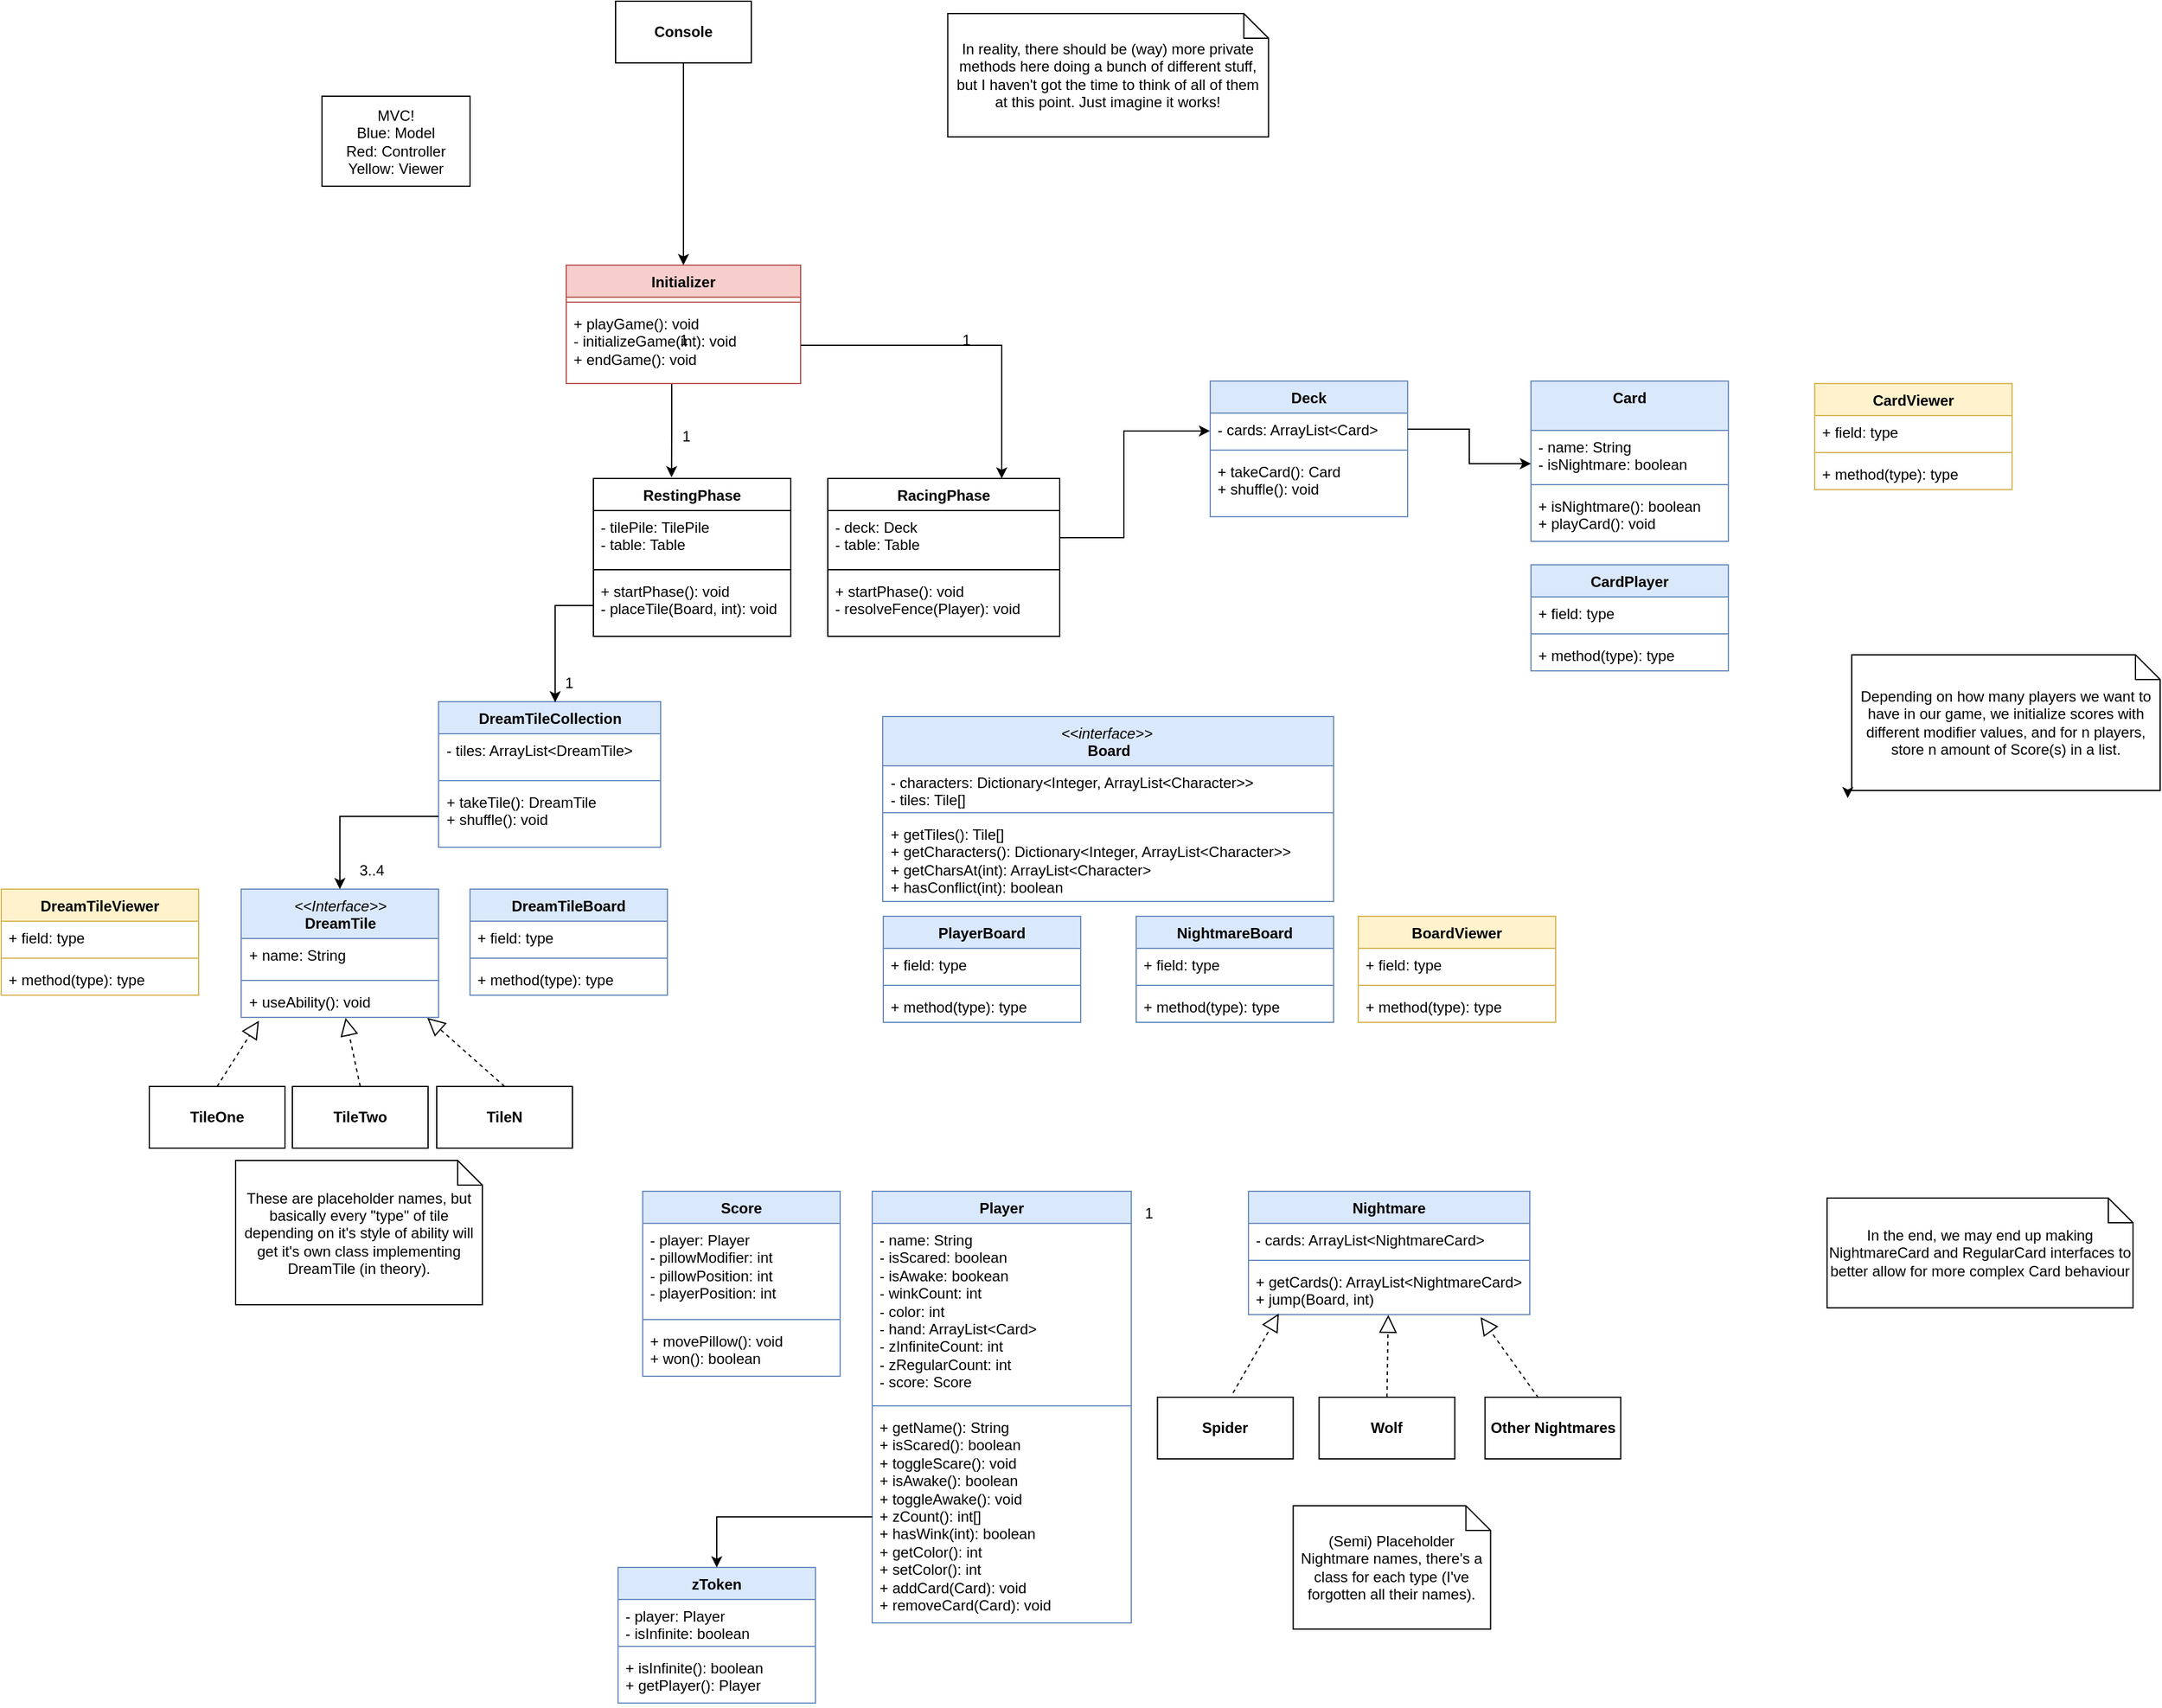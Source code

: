 <mxfile version="24.0.4" type="device">
  <diagram id="C5RBs43oDa-KdzZeNtuy" name="Page-1">
    <mxGraphModel dx="2336" dy="888" grid="1" gridSize="10" guides="1" tooltips="1" connect="1" arrows="1" fold="1" page="1" pageScale="1" pageWidth="827" pageHeight="1169" math="0" shadow="0">
      <root>
        <mxCell id="WIyWlLk6GJQsqaUBKTNV-0" />
        <mxCell id="WIyWlLk6GJQsqaUBKTNV-1" parent="WIyWlLk6GJQsqaUBKTNV-0" />
        <mxCell id="pMVwF3DRIxQIzpTaGjE7-0" value="Player" style="swimlane;fontStyle=1;align=center;verticalAlign=top;childLayout=stackLayout;horizontal=1;startSize=26;horizontalStack=0;resizeParent=1;resizeParentMax=0;resizeLast=0;collapsible=1;marginBottom=0;whiteSpace=wrap;html=1;fillColor=#dae8fc;strokeColor=#6c8ebf;" parent="WIyWlLk6GJQsqaUBKTNV-1" vertex="1">
          <mxGeometry x="126" y="1035" width="210" height="350" as="geometry" />
        </mxCell>
        <mxCell id="pMVwF3DRIxQIzpTaGjE7-1" value="- name: String&lt;br&gt;- isScared: boolean&lt;br&gt;- isAwake: bookean&lt;br&gt;- winkCount: int&lt;br&gt;- color: int&lt;br&gt;- hand: ArrayList&amp;lt;Card&amp;gt;&lt;br&gt;- zInfiniteCount: int&lt;br&gt;- zRegularCount: int&lt;br&gt;- score: Score" style="text;strokeColor=none;fillColor=none;align=left;verticalAlign=top;spacingLeft=4;spacingRight=4;overflow=hidden;rotatable=0;points=[[0,0.5],[1,0.5]];portConstraint=eastwest;whiteSpace=wrap;html=1;" parent="pMVwF3DRIxQIzpTaGjE7-0" vertex="1">
          <mxGeometry y="26" width="210" height="144" as="geometry" />
        </mxCell>
        <mxCell id="pMVwF3DRIxQIzpTaGjE7-2" value="" style="line;strokeWidth=1;fillColor=none;align=left;verticalAlign=middle;spacingTop=-1;spacingLeft=3;spacingRight=3;rotatable=0;labelPosition=right;points=[];portConstraint=eastwest;strokeColor=inherit;" parent="pMVwF3DRIxQIzpTaGjE7-0" vertex="1">
          <mxGeometry y="170" width="210" height="8" as="geometry" />
        </mxCell>
        <mxCell id="pMVwF3DRIxQIzpTaGjE7-3" value="+ getName(): String&lt;br&gt;+ isScared(): boolean&lt;br&gt;+ toggleScare(): void&lt;br&gt;+ isAwake(): boolean&lt;br&gt;+ toggleAwake(): void&lt;br&gt;+ zCount(): int[]&lt;br&gt;+ hasWink(int): boolean&lt;br&gt;+ getColor(): int&lt;br&gt;+ setColor(): int&lt;br&gt;+ addCard(Card): void&lt;br&gt;+ removeCard(Card): void" style="text;strokeColor=none;fillColor=none;align=left;verticalAlign=top;spacingLeft=4;spacingRight=4;overflow=hidden;rotatable=0;points=[[0,0.5],[1,0.5]];portConstraint=eastwest;whiteSpace=wrap;html=1;" parent="pMVwF3DRIxQIzpTaGjE7-0" vertex="1">
          <mxGeometry y="178" width="210" height="172" as="geometry" />
        </mxCell>
        <mxCell id="pMVwF3DRIxQIzpTaGjE7-4" value="&lt;div&gt;&lt;span style=&quot;font-weight: normal;&quot;&gt;&lt;i&gt;&amp;lt;&amp;lt;interface&amp;gt;&amp;gt;&amp;nbsp;&lt;/i&gt;&lt;/span&gt;&lt;/div&gt;&lt;div&gt;&lt;span style=&quot;background-color: initial;&quot;&gt;Board&lt;/span&gt;&lt;/div&gt;" style="swimlane;fontStyle=1;align=center;verticalAlign=top;childLayout=stackLayout;horizontal=1;startSize=40;horizontalStack=0;resizeParent=1;resizeParentMax=0;resizeLast=0;collapsible=1;marginBottom=0;whiteSpace=wrap;html=1;fillColor=#dae8fc;strokeColor=#6c8ebf;" parent="WIyWlLk6GJQsqaUBKTNV-1" vertex="1">
          <mxGeometry x="134.5" y="650" width="365.5" height="150" as="geometry" />
        </mxCell>
        <mxCell id="pMVwF3DRIxQIzpTaGjE7-5" value="- characters: Dictionary&amp;lt;Integer, ArrayList&amp;lt;Character&amp;gt;&amp;gt;&lt;br&gt;- tiles: Tile[]" style="text;strokeColor=none;fillColor=none;align=left;verticalAlign=top;spacingLeft=4;spacingRight=4;overflow=hidden;rotatable=0;points=[[0,0.5],[1,0.5]];portConstraint=eastwest;whiteSpace=wrap;html=1;" parent="pMVwF3DRIxQIzpTaGjE7-4" vertex="1">
          <mxGeometry y="40" width="365.5" height="34" as="geometry" />
        </mxCell>
        <mxCell id="pMVwF3DRIxQIzpTaGjE7-6" value="" style="line;strokeWidth=1;fillColor=none;align=left;verticalAlign=middle;spacingTop=-1;spacingLeft=3;spacingRight=3;rotatable=0;labelPosition=right;points=[];portConstraint=eastwest;strokeColor=inherit;" parent="pMVwF3DRIxQIzpTaGjE7-4" vertex="1">
          <mxGeometry y="74" width="365.5" height="8" as="geometry" />
        </mxCell>
        <mxCell id="pMVwF3DRIxQIzpTaGjE7-7" value="+ getTiles(): Tile[]&lt;br&gt;+ getCharacters(): Dictionary&amp;lt;Integer, ArrayList&amp;lt;Character&amp;gt;&amp;gt;&lt;br&gt;+ getCharsAt(int): ArrayList&amp;lt;Character&amp;gt;&lt;br&gt;+ hasConflict(int): boolean" style="text;strokeColor=none;fillColor=none;align=left;verticalAlign=top;spacingLeft=4;spacingRight=4;overflow=hidden;rotatable=0;points=[[0,0.5],[1,0.5]];portConstraint=eastwest;whiteSpace=wrap;html=1;" parent="pMVwF3DRIxQIzpTaGjE7-4" vertex="1">
          <mxGeometry y="82" width="365.5" height="68" as="geometry" />
        </mxCell>
        <mxCell id="pMVwF3DRIxQIzpTaGjE7-12" value="Score" style="swimlane;fontStyle=1;align=center;verticalAlign=top;childLayout=stackLayout;horizontal=1;startSize=26;horizontalStack=0;resizeParent=1;resizeParentMax=0;resizeLast=0;collapsible=1;marginBottom=0;whiteSpace=wrap;html=1;fillColor=#dae8fc;strokeColor=#6c8ebf;" parent="WIyWlLk6GJQsqaUBKTNV-1" vertex="1">
          <mxGeometry x="-60" y="1035" width="160" height="150" as="geometry" />
        </mxCell>
        <mxCell id="pMVwF3DRIxQIzpTaGjE7-13" value="- player: Player&lt;br&gt;- pillowModifier: int&lt;br&gt;- pillowPosition: int&lt;br&gt;- playerPosition: int" style="text;strokeColor=none;fillColor=none;align=left;verticalAlign=top;spacingLeft=4;spacingRight=4;overflow=hidden;rotatable=0;points=[[0,0.5],[1,0.5]];portConstraint=eastwest;whiteSpace=wrap;html=1;" parent="pMVwF3DRIxQIzpTaGjE7-12" vertex="1">
          <mxGeometry y="26" width="160" height="74" as="geometry" />
        </mxCell>
        <mxCell id="pMVwF3DRIxQIzpTaGjE7-14" value="" style="line;strokeWidth=1;fillColor=none;align=left;verticalAlign=middle;spacingTop=-1;spacingLeft=3;spacingRight=3;rotatable=0;labelPosition=right;points=[];portConstraint=eastwest;strokeColor=inherit;" parent="pMVwF3DRIxQIzpTaGjE7-12" vertex="1">
          <mxGeometry y="100" width="160" height="8" as="geometry" />
        </mxCell>
        <mxCell id="pMVwF3DRIxQIzpTaGjE7-15" value="+ movePillow(): void&lt;br&gt;+ won(): boolean&lt;br&gt;" style="text;strokeColor=none;fillColor=none;align=left;verticalAlign=top;spacingLeft=4;spacingRight=4;overflow=hidden;rotatable=0;points=[[0,0.5],[1,0.5]];portConstraint=eastwest;whiteSpace=wrap;html=1;" parent="pMVwF3DRIxQIzpTaGjE7-12" vertex="1">
          <mxGeometry y="108" width="160" height="42" as="geometry" />
        </mxCell>
        <mxCell id="pMVwF3DRIxQIzpTaGjE7-28" value="Nightmare" style="swimlane;fontStyle=1;align=center;verticalAlign=top;childLayout=stackLayout;horizontal=1;startSize=26;horizontalStack=0;resizeParent=1;resizeParentMax=0;resizeLast=0;collapsible=1;marginBottom=0;whiteSpace=wrap;html=1;fillColor=#dae8fc;strokeColor=#6c8ebf;" parent="WIyWlLk6GJQsqaUBKTNV-1" vertex="1">
          <mxGeometry x="431" y="1035" width="228" height="100" as="geometry" />
        </mxCell>
        <mxCell id="pMVwF3DRIxQIzpTaGjE7-29" value="- cards: ArrayList&amp;lt;NightmareCard&amp;gt;" style="text;strokeColor=none;fillColor=none;align=left;verticalAlign=top;spacingLeft=4;spacingRight=4;overflow=hidden;rotatable=0;points=[[0,0.5],[1,0.5]];portConstraint=eastwest;whiteSpace=wrap;html=1;" parent="pMVwF3DRIxQIzpTaGjE7-28" vertex="1">
          <mxGeometry y="26" width="228" height="26" as="geometry" />
        </mxCell>
        <mxCell id="pMVwF3DRIxQIzpTaGjE7-30" value="" style="line;strokeWidth=1;fillColor=none;align=left;verticalAlign=middle;spacingTop=-1;spacingLeft=3;spacingRight=3;rotatable=0;labelPosition=right;points=[];portConstraint=eastwest;strokeColor=inherit;" parent="pMVwF3DRIxQIzpTaGjE7-28" vertex="1">
          <mxGeometry y="52" width="228" height="8" as="geometry" />
        </mxCell>
        <mxCell id="pMVwF3DRIxQIzpTaGjE7-31" value="+ getCards(): ArrayList&amp;lt;NightmareCard&amp;gt;&lt;br&gt;+ jump(Board, int)" style="text;strokeColor=none;fillColor=none;align=left;verticalAlign=top;spacingLeft=4;spacingRight=4;overflow=hidden;rotatable=0;points=[[0,0.5],[1,0.5]];portConstraint=eastwest;whiteSpace=wrap;html=1;" parent="pMVwF3DRIxQIzpTaGjE7-28" vertex="1">
          <mxGeometry y="60" width="228" height="40" as="geometry" />
        </mxCell>
        <mxCell id="pMVwF3DRIxQIzpTaGjE7-44" value="&lt;span style=&quot;font-weight: normal;&quot;&gt;&lt;i&gt;&amp;lt;&amp;lt;Interface&amp;gt;&amp;gt;&lt;/i&gt;&lt;/span&gt;&lt;br&gt;DreamTile" style="swimlane;fontStyle=1;align=center;verticalAlign=top;childLayout=stackLayout;horizontal=1;startSize=40;horizontalStack=0;resizeParent=1;resizeParentMax=0;resizeLast=0;collapsible=1;marginBottom=0;whiteSpace=wrap;html=1;fillColor=#dae8fc;strokeColor=#6c8ebf;" parent="WIyWlLk6GJQsqaUBKTNV-1" vertex="1">
          <mxGeometry x="-385.5" y="790" width="160" height="104" as="geometry" />
        </mxCell>
        <mxCell id="pMVwF3DRIxQIzpTaGjE7-45" value="+ name: String&lt;div&gt;&lt;br&gt;&lt;/div&gt;" style="text;strokeColor=none;fillColor=none;align=left;verticalAlign=top;spacingLeft=4;spacingRight=4;overflow=hidden;rotatable=0;points=[[0,0.5],[1,0.5]];portConstraint=eastwest;whiteSpace=wrap;html=1;" parent="pMVwF3DRIxQIzpTaGjE7-44" vertex="1">
          <mxGeometry y="40" width="160" height="30" as="geometry" />
        </mxCell>
        <mxCell id="pMVwF3DRIxQIzpTaGjE7-46" value="" style="line;strokeWidth=1;fillColor=none;align=left;verticalAlign=middle;spacingTop=-1;spacingLeft=3;spacingRight=3;rotatable=0;labelPosition=right;points=[];portConstraint=eastwest;strokeColor=inherit;" parent="pMVwF3DRIxQIzpTaGjE7-44" vertex="1">
          <mxGeometry y="70" width="160" height="8" as="geometry" />
        </mxCell>
        <mxCell id="pMVwF3DRIxQIzpTaGjE7-47" value="+ useAbility(): void" style="text;strokeColor=none;fillColor=none;align=left;verticalAlign=top;spacingLeft=4;spacingRight=4;overflow=hidden;rotatable=0;points=[[0,0.5],[1,0.5]];portConstraint=eastwest;whiteSpace=wrap;html=1;" parent="pMVwF3DRIxQIzpTaGjE7-44" vertex="1">
          <mxGeometry y="78" width="160" height="26" as="geometry" />
        </mxCell>
        <mxCell id="pMVwF3DRIxQIzpTaGjE7-56" value="Initializer" style="swimlane;fontStyle=1;align=center;verticalAlign=top;childLayout=stackLayout;horizontal=1;startSize=26;horizontalStack=0;resizeParent=1;resizeParentMax=0;resizeLast=0;collapsible=1;marginBottom=0;whiteSpace=wrap;html=1;fillColor=#f8cecc;strokeColor=#b85450;" parent="WIyWlLk6GJQsqaUBKTNV-1" vertex="1">
          <mxGeometry x="-122" y="284" width="190" height="96" as="geometry" />
        </mxCell>
        <mxCell id="pMVwF3DRIxQIzpTaGjE7-58" value="" style="line;strokeWidth=1;fillColor=none;align=left;verticalAlign=middle;spacingTop=-1;spacingLeft=3;spacingRight=3;rotatable=0;labelPosition=right;points=[];portConstraint=eastwest;strokeColor=inherit;" parent="pMVwF3DRIxQIzpTaGjE7-56" vertex="1">
          <mxGeometry y="26" width="190" height="8" as="geometry" />
        </mxCell>
        <mxCell id="pMVwF3DRIxQIzpTaGjE7-59" value="+ playGame(): void&lt;br&gt;- initializeGame(int): void&lt;br&gt;+ endGame(): void" style="text;strokeColor=none;fillColor=none;align=left;verticalAlign=top;spacingLeft=4;spacingRight=4;overflow=hidden;rotatable=0;points=[[0,0.5],[1,0.5]];portConstraint=eastwest;whiteSpace=wrap;html=1;" parent="pMVwF3DRIxQIzpTaGjE7-56" vertex="1">
          <mxGeometry y="34" width="190" height="62" as="geometry" />
        </mxCell>
        <mxCell id="pMVwF3DRIxQIzpTaGjE7-60" value="RacingPhase" style="swimlane;fontStyle=1;align=center;verticalAlign=top;childLayout=stackLayout;horizontal=1;startSize=26;horizontalStack=0;resizeParent=1;resizeParentMax=0;resizeLast=0;collapsible=1;marginBottom=0;whiteSpace=wrap;html=1;" parent="WIyWlLk6GJQsqaUBKTNV-1" vertex="1">
          <mxGeometry x="90" y="457" width="188" height="128" as="geometry" />
        </mxCell>
        <mxCell id="pMVwF3DRIxQIzpTaGjE7-61" value="- deck: Deck&lt;br&gt;- table: Table" style="text;strokeColor=none;fillColor=none;align=left;verticalAlign=top;spacingLeft=4;spacingRight=4;overflow=hidden;rotatable=0;points=[[0,0.5],[1,0.5]];portConstraint=eastwest;whiteSpace=wrap;html=1;" parent="pMVwF3DRIxQIzpTaGjE7-60" vertex="1">
          <mxGeometry y="26" width="188" height="44" as="geometry" />
        </mxCell>
        <mxCell id="pMVwF3DRIxQIzpTaGjE7-62" value="" style="line;strokeWidth=1;fillColor=none;align=left;verticalAlign=middle;spacingTop=-1;spacingLeft=3;spacingRight=3;rotatable=0;labelPosition=right;points=[];portConstraint=eastwest;strokeColor=inherit;" parent="pMVwF3DRIxQIzpTaGjE7-60" vertex="1">
          <mxGeometry y="70" width="188" height="8" as="geometry" />
        </mxCell>
        <mxCell id="pMVwF3DRIxQIzpTaGjE7-63" value="+ startPhase(): void&lt;br&gt;- resolveFence(Player): void" style="text;strokeColor=none;fillColor=none;align=left;verticalAlign=top;spacingLeft=4;spacingRight=4;overflow=hidden;rotatable=0;points=[[0,0.5],[1,0.5]];portConstraint=eastwest;whiteSpace=wrap;html=1;" parent="pMVwF3DRIxQIzpTaGjE7-60" vertex="1">
          <mxGeometry y="78" width="188" height="50" as="geometry" />
        </mxCell>
        <mxCell id="pMVwF3DRIxQIzpTaGjE7-64" value="RestingPhase" style="swimlane;fontStyle=1;align=center;verticalAlign=top;childLayout=stackLayout;horizontal=1;startSize=26;horizontalStack=0;resizeParent=1;resizeParentMax=0;resizeLast=0;collapsible=1;marginBottom=0;whiteSpace=wrap;html=1;" parent="WIyWlLk6GJQsqaUBKTNV-1" vertex="1">
          <mxGeometry x="-100" y="457" width="160" height="128" as="geometry" />
        </mxCell>
        <mxCell id="pMVwF3DRIxQIzpTaGjE7-65" value="- tilePile: TilePile&lt;br&gt;- table: Table" style="text;strokeColor=none;fillColor=none;align=left;verticalAlign=top;spacingLeft=4;spacingRight=4;overflow=hidden;rotatable=0;points=[[0,0.5],[1,0.5]];portConstraint=eastwest;whiteSpace=wrap;html=1;" parent="pMVwF3DRIxQIzpTaGjE7-64" vertex="1">
          <mxGeometry y="26" width="160" height="44" as="geometry" />
        </mxCell>
        <mxCell id="pMVwF3DRIxQIzpTaGjE7-66" value="" style="line;strokeWidth=1;fillColor=none;align=left;verticalAlign=middle;spacingTop=-1;spacingLeft=3;spacingRight=3;rotatable=0;labelPosition=right;points=[];portConstraint=eastwest;strokeColor=inherit;" parent="pMVwF3DRIxQIzpTaGjE7-64" vertex="1">
          <mxGeometry y="70" width="160" height="8" as="geometry" />
        </mxCell>
        <mxCell id="pMVwF3DRIxQIzpTaGjE7-67" value="+ startPhase(): void&lt;br&gt;- placeTile(Board, int): void" style="text;strokeColor=none;fillColor=none;align=left;verticalAlign=top;spacingLeft=4;spacingRight=4;overflow=hidden;rotatable=0;points=[[0,0.5],[1,0.5]];portConstraint=eastwest;whiteSpace=wrap;html=1;" parent="pMVwF3DRIxQIzpTaGjE7-64" vertex="1">
          <mxGeometry y="78" width="160" height="50" as="geometry" />
        </mxCell>
        <mxCell id="pMVwF3DRIxQIzpTaGjE7-68" value="DreamTileCollection" style="swimlane;fontStyle=1;align=center;verticalAlign=top;childLayout=stackLayout;horizontal=1;startSize=26;horizontalStack=0;resizeParent=1;resizeParentMax=0;resizeLast=0;collapsible=1;marginBottom=0;whiteSpace=wrap;html=1;fillColor=#dae8fc;strokeColor=#6c8ebf;" parent="WIyWlLk6GJQsqaUBKTNV-1" vertex="1">
          <mxGeometry x="-225.5" y="638" width="180" height="118" as="geometry" />
        </mxCell>
        <mxCell id="pMVwF3DRIxQIzpTaGjE7-69" value="- tiles: ArrayList&amp;lt;DreamTile&amp;gt;" style="text;strokeColor=none;fillColor=none;align=left;verticalAlign=top;spacingLeft=4;spacingRight=4;overflow=hidden;rotatable=0;points=[[0,0.5],[1,0.5]];portConstraint=eastwest;whiteSpace=wrap;html=1;" parent="pMVwF3DRIxQIzpTaGjE7-68" vertex="1">
          <mxGeometry y="26" width="180" height="34" as="geometry" />
        </mxCell>
        <mxCell id="pMVwF3DRIxQIzpTaGjE7-70" value="" style="line;strokeWidth=1;fillColor=none;align=left;verticalAlign=middle;spacingTop=-1;spacingLeft=3;spacingRight=3;rotatable=0;labelPosition=right;points=[];portConstraint=eastwest;strokeColor=inherit;" parent="pMVwF3DRIxQIzpTaGjE7-68" vertex="1">
          <mxGeometry y="60" width="180" height="8" as="geometry" />
        </mxCell>
        <mxCell id="pMVwF3DRIxQIzpTaGjE7-71" value="+ takeTile(): DreamTile&lt;br&gt;+ shuffle(): void" style="text;strokeColor=none;fillColor=none;align=left;verticalAlign=top;spacingLeft=4;spacingRight=4;overflow=hidden;rotatable=0;points=[[0,0.5],[1,0.5]];portConstraint=eastwest;whiteSpace=wrap;html=1;" parent="pMVwF3DRIxQIzpTaGjE7-68" vertex="1">
          <mxGeometry y="68" width="180" height="50" as="geometry" />
        </mxCell>
        <mxCell id="pMVwF3DRIxQIzpTaGjE7-72" value="Deck" style="swimlane;fontStyle=1;align=center;verticalAlign=top;childLayout=stackLayout;horizontal=1;startSize=26;horizontalStack=0;resizeParent=1;resizeParentMax=0;resizeLast=0;collapsible=1;marginBottom=0;whiteSpace=wrap;html=1;fillColor=#dae8fc;strokeColor=#6c8ebf;" parent="WIyWlLk6GJQsqaUBKTNV-1" vertex="1">
          <mxGeometry x="400" y="378" width="160" height="110" as="geometry" />
        </mxCell>
        <mxCell id="pMVwF3DRIxQIzpTaGjE7-73" value="- cards: ArrayList&amp;lt;Card&amp;gt;" style="text;strokeColor=none;fillColor=none;align=left;verticalAlign=top;spacingLeft=4;spacingRight=4;overflow=hidden;rotatable=0;points=[[0,0.5],[1,0.5]];portConstraint=eastwest;whiteSpace=wrap;html=1;" parent="pMVwF3DRIxQIzpTaGjE7-72" vertex="1">
          <mxGeometry y="26" width="160" height="26" as="geometry" />
        </mxCell>
        <mxCell id="pMVwF3DRIxQIzpTaGjE7-74" value="" style="line;strokeWidth=1;fillColor=none;align=left;verticalAlign=middle;spacingTop=-1;spacingLeft=3;spacingRight=3;rotatable=0;labelPosition=right;points=[];portConstraint=eastwest;strokeColor=inherit;" parent="pMVwF3DRIxQIzpTaGjE7-72" vertex="1">
          <mxGeometry y="52" width="160" height="8" as="geometry" />
        </mxCell>
        <mxCell id="pMVwF3DRIxQIzpTaGjE7-75" value="+ takeCard(): Card&lt;br&gt;+ shuffle(): void" style="text;strokeColor=none;fillColor=none;align=left;verticalAlign=top;spacingLeft=4;spacingRight=4;overflow=hidden;rotatable=0;points=[[0,0.5],[1,0.5]];portConstraint=eastwest;whiteSpace=wrap;html=1;" parent="pMVwF3DRIxQIzpTaGjE7-72" vertex="1">
          <mxGeometry y="60" width="160" height="50" as="geometry" />
        </mxCell>
        <mxCell id="pMVwF3DRIxQIzpTaGjE7-76" value="Card" style="swimlane;fontStyle=1;align=center;verticalAlign=top;childLayout=stackLayout;horizontal=1;startSize=40;horizontalStack=0;resizeParent=1;resizeParentMax=0;resizeLast=0;collapsible=1;marginBottom=0;whiteSpace=wrap;html=1;fillColor=#dae8fc;strokeColor=#6c8ebf;" parent="WIyWlLk6GJQsqaUBKTNV-1" vertex="1">
          <mxGeometry x="660" y="378" width="160" height="130" as="geometry" />
        </mxCell>
        <mxCell id="pMVwF3DRIxQIzpTaGjE7-77" value="- name: String&lt;br&gt;- isNightmare: boolean" style="text;strokeColor=none;fillColor=none;align=left;verticalAlign=top;spacingLeft=4;spacingRight=4;overflow=hidden;rotatable=0;points=[[0,0.5],[1,0.5]];portConstraint=eastwest;whiteSpace=wrap;html=1;" parent="pMVwF3DRIxQIzpTaGjE7-76" vertex="1">
          <mxGeometry y="40" width="160" height="40" as="geometry" />
        </mxCell>
        <mxCell id="pMVwF3DRIxQIzpTaGjE7-78" value="" style="line;strokeWidth=1;fillColor=none;align=left;verticalAlign=middle;spacingTop=-1;spacingLeft=3;spacingRight=3;rotatable=0;labelPosition=right;points=[];portConstraint=eastwest;strokeColor=inherit;" parent="pMVwF3DRIxQIzpTaGjE7-76" vertex="1">
          <mxGeometry y="80" width="160" height="8" as="geometry" />
        </mxCell>
        <mxCell id="pMVwF3DRIxQIzpTaGjE7-79" value="+ isNightmare(): boolean&lt;br&gt;+ playCard(): void" style="text;strokeColor=none;fillColor=none;align=left;verticalAlign=top;spacingLeft=4;spacingRight=4;overflow=hidden;rotatable=0;points=[[0,0.5],[1,0.5]];portConstraint=eastwest;whiteSpace=wrap;html=1;" parent="pMVwF3DRIxQIzpTaGjE7-76" vertex="1">
          <mxGeometry y="88" width="160" height="42" as="geometry" />
        </mxCell>
        <mxCell id="pMVwF3DRIxQIzpTaGjE7-93" value="&lt;div style=&quot;&quot;&gt;&lt;span style=&quot;background-color: initial;&quot;&gt;Depending on how many players we want to have in our game, we initialize scores with different modifier values, and for n players, store n amount of Score(s) in a list.&lt;/span&gt;&lt;/div&gt;" style="shape=note;size=20;whiteSpace=wrap;html=1;align=center;" parent="WIyWlLk6GJQsqaUBKTNV-1" vertex="1">
          <mxGeometry x="920" y="600" width="250" height="110" as="geometry" />
        </mxCell>
        <mxCell id="_sMsVmKfLl6NCSwY4iJB-10" value="zToken" style="swimlane;fontStyle=1;align=center;verticalAlign=top;childLayout=stackLayout;horizontal=1;startSize=26;horizontalStack=0;resizeParent=1;resizeParentMax=0;resizeLast=0;collapsible=1;marginBottom=0;whiteSpace=wrap;html=1;fillColor=#dae8fc;strokeColor=#6c8ebf;" parent="WIyWlLk6GJQsqaUBKTNV-1" vertex="1">
          <mxGeometry x="-80" y="1340" width="160" height="110" as="geometry" />
        </mxCell>
        <mxCell id="_sMsVmKfLl6NCSwY4iJB-11" value="&lt;div&gt;- player: Player&lt;/div&gt;- isInfinite: boolean" style="text;strokeColor=none;fillColor=none;align=left;verticalAlign=top;spacingLeft=4;spacingRight=4;overflow=hidden;rotatable=0;points=[[0,0.5],[1,0.5]];portConstraint=eastwest;whiteSpace=wrap;html=1;" parent="_sMsVmKfLl6NCSwY4iJB-10" vertex="1">
          <mxGeometry y="26" width="160" height="34" as="geometry" />
        </mxCell>
        <mxCell id="_sMsVmKfLl6NCSwY4iJB-12" value="" style="line;strokeWidth=1;fillColor=none;align=left;verticalAlign=middle;spacingTop=-1;spacingLeft=3;spacingRight=3;rotatable=0;labelPosition=right;points=[];portConstraint=eastwest;strokeColor=inherit;" parent="_sMsVmKfLl6NCSwY4iJB-10" vertex="1">
          <mxGeometry y="60" width="160" height="8" as="geometry" />
        </mxCell>
        <mxCell id="_sMsVmKfLl6NCSwY4iJB-13" value="+ isInfinite(): boolean&lt;div&gt;+ getPlayer(): Player&lt;/div&gt;" style="text;strokeColor=none;fillColor=none;align=left;verticalAlign=top;spacingLeft=4;spacingRight=4;overflow=hidden;rotatable=0;points=[[0,0.5],[1,0.5]];portConstraint=eastwest;whiteSpace=wrap;html=1;" parent="_sMsVmKfLl6NCSwY4iJB-10" vertex="1">
          <mxGeometry y="68" width="160" height="42" as="geometry" />
        </mxCell>
        <mxCell id="MSoJ3sRlNnhce-xAfysp-1" value="Wolf" style="html=1;whiteSpace=wrap;fontStyle=1" parent="WIyWlLk6GJQsqaUBKTNV-1" vertex="1">
          <mxGeometry x="488.25" y="1202" width="110" height="50" as="geometry" />
        </mxCell>
        <mxCell id="MSoJ3sRlNnhce-xAfysp-2" value="Spider" style="html=1;whiteSpace=wrap;fontStyle=1" parent="WIyWlLk6GJQsqaUBKTNV-1" vertex="1">
          <mxGeometry x="357.25" y="1202" width="110" height="50" as="geometry" />
        </mxCell>
        <mxCell id="MSoJ3sRlNnhce-xAfysp-3" value="Other Nightmares" style="html=1;whiteSpace=wrap;fontStyle=1" parent="WIyWlLk6GJQsqaUBKTNV-1" vertex="1">
          <mxGeometry x="622.75" y="1202" width="110" height="50" as="geometry" />
        </mxCell>
        <mxCell id="MSoJ3sRlNnhce-xAfysp-4" value="TileOne" style="html=1;whiteSpace=wrap;fontStyle=1" parent="WIyWlLk6GJQsqaUBKTNV-1" vertex="1">
          <mxGeometry x="-460" y="950" width="110" height="50" as="geometry" />
        </mxCell>
        <mxCell id="MSoJ3sRlNnhce-xAfysp-5" value="TileTwo" style="html=1;whiteSpace=wrap;fontStyle=1" parent="WIyWlLk6GJQsqaUBKTNV-1" vertex="1">
          <mxGeometry x="-344" y="950" width="110" height="50" as="geometry" />
        </mxCell>
        <mxCell id="MSoJ3sRlNnhce-xAfysp-12" style="edgeStyle=orthogonalEdgeStyle;rounded=0;orthogonalLoop=1;jettySize=auto;html=1;exitX=0.5;exitY=1;exitDx=0;exitDy=0;entryX=0.5;entryY=0;entryDx=0;entryDy=0;" parent="WIyWlLk6GJQsqaUBKTNV-1" source="MSoJ3sRlNnhce-xAfysp-11" target="pMVwF3DRIxQIzpTaGjE7-56" edge="1">
          <mxGeometry relative="1" as="geometry" />
        </mxCell>
        <mxCell id="MSoJ3sRlNnhce-xAfysp-11" value="&lt;b&gt;Console&lt;/b&gt;" style="html=1;whiteSpace=wrap;" parent="WIyWlLk6GJQsqaUBKTNV-1" vertex="1">
          <mxGeometry x="-82" y="70" width="110" height="50" as="geometry" />
        </mxCell>
        <mxCell id="EXE3v53B0u-t4HewnoNx-7" style="edgeStyle=orthogonalEdgeStyle;rounded=0;orthogonalLoop=1;jettySize=auto;html=1;exitX=1;exitY=0.5;exitDx=0;exitDy=0;entryX=0.75;entryY=0;entryDx=0;entryDy=0;" parent="WIyWlLk6GJQsqaUBKTNV-1" source="pMVwF3DRIxQIzpTaGjE7-59" target="pMVwF3DRIxQIzpTaGjE7-60" edge="1">
          <mxGeometry relative="1" as="geometry" />
        </mxCell>
        <mxCell id="EXE3v53B0u-t4HewnoNx-8" style="edgeStyle=orthogonalEdgeStyle;rounded=0;orthogonalLoop=1;jettySize=auto;html=1;exitX=0.45;exitY=1.009;exitDx=0;exitDy=0;entryX=0.396;entryY=-0.008;entryDx=0;entryDy=0;entryPerimeter=0;exitPerimeter=0;" parent="WIyWlLk6GJQsqaUBKTNV-1" source="pMVwF3DRIxQIzpTaGjE7-59" target="pMVwF3DRIxQIzpTaGjE7-64" edge="1">
          <mxGeometry relative="1" as="geometry" />
        </mxCell>
        <mxCell id="EXE3v53B0u-t4HewnoNx-9" style="edgeStyle=orthogonalEdgeStyle;rounded=0;orthogonalLoop=1;jettySize=auto;html=1;exitX=0;exitY=0.5;exitDx=0;exitDy=0;entryX=0.525;entryY=0.004;entryDx=0;entryDy=0;entryPerimeter=0;" parent="WIyWlLk6GJQsqaUBKTNV-1" source="pMVwF3DRIxQIzpTaGjE7-67" target="pMVwF3DRIxQIzpTaGjE7-68" edge="1">
          <mxGeometry relative="1" as="geometry" />
        </mxCell>
        <mxCell id="EXE3v53B0u-t4HewnoNx-14" value="" style="endArrow=block;dashed=1;endFill=0;endSize=12;html=1;rounded=0;exitX=0.5;exitY=0;exitDx=0;exitDy=0;entryX=0.09;entryY=1.104;entryDx=0;entryDy=0;entryPerimeter=0;" parent="WIyWlLk6GJQsqaUBKTNV-1" source="MSoJ3sRlNnhce-xAfysp-4" target="pMVwF3DRIxQIzpTaGjE7-47" edge="1">
          <mxGeometry width="160" relative="1" as="geometry">
            <mxPoint x="-180" y="960" as="sourcePoint" />
            <mxPoint x="-20" y="960" as="targetPoint" />
          </mxGeometry>
        </mxCell>
        <mxCell id="EXE3v53B0u-t4HewnoNx-15" value="" style="endArrow=block;dashed=1;endFill=0;endSize=12;html=1;rounded=0;exitX=0.5;exitY=0;exitDx=0;exitDy=0;entryX=0.529;entryY=1.016;entryDx=0;entryDy=0;entryPerimeter=0;" parent="WIyWlLk6GJQsqaUBKTNV-1" source="MSoJ3sRlNnhce-xAfysp-5" target="pMVwF3DRIxQIzpTaGjE7-47" edge="1">
          <mxGeometry width="160" relative="1" as="geometry">
            <mxPoint x="-100" y="950" as="sourcePoint" />
            <mxPoint x="-140" y="950" as="targetPoint" />
          </mxGeometry>
        </mxCell>
        <mxCell id="EXE3v53B0u-t4HewnoNx-16" value="" style="endArrow=block;dashed=1;endFill=0;endSize=12;html=1;rounded=0;exitX=0.5;exitY=0;exitDx=0;exitDy=0;entryX=0.943;entryY=1.016;entryDx=0;entryDy=0;entryPerimeter=0;" parent="WIyWlLk6GJQsqaUBKTNV-1" source="MSoJ3sRlNnhce-xAfysp-6" target="pMVwF3DRIxQIzpTaGjE7-47" edge="1">
          <mxGeometry width="160" relative="1" as="geometry">
            <mxPoint y="950" as="sourcePoint" />
            <mxPoint x="160" y="950" as="targetPoint" />
          </mxGeometry>
        </mxCell>
        <mxCell id="EXE3v53B0u-t4HewnoNx-17" value="" style="endArrow=block;dashed=1;endFill=0;endSize=12;html=1;rounded=0;exitX=0.557;exitY=-0.071;exitDx=0;exitDy=0;exitPerimeter=0;entryX=0.108;entryY=0.979;entryDx=0;entryDy=0;entryPerimeter=0;" parent="WIyWlLk6GJQsqaUBKTNV-1" source="MSoJ3sRlNnhce-xAfysp-2" target="pMVwF3DRIxQIzpTaGjE7-31" edge="1">
          <mxGeometry width="160" relative="1" as="geometry">
            <mxPoint x="500" y="1270" as="sourcePoint" />
            <mxPoint x="660" y="1270" as="targetPoint" />
          </mxGeometry>
        </mxCell>
        <mxCell id="EXE3v53B0u-t4HewnoNx-18" value="" style="endArrow=block;dashed=1;endFill=0;endSize=12;html=1;rounded=0;exitX=0.5;exitY=0;exitDx=0;exitDy=0;entryX=0.497;entryY=1.007;entryDx=0;entryDy=0;entryPerimeter=0;" parent="WIyWlLk6GJQsqaUBKTNV-1" source="MSoJ3sRlNnhce-xAfysp-1" target="pMVwF3DRIxQIzpTaGjE7-31" edge="1">
          <mxGeometry width="160" relative="1" as="geometry">
            <mxPoint x="510" y="1280" as="sourcePoint" />
            <mxPoint x="670" y="1280" as="targetPoint" />
          </mxGeometry>
        </mxCell>
        <mxCell id="EXE3v53B0u-t4HewnoNx-19" value="" style="endArrow=block;dashed=1;endFill=0;endSize=12;html=1;rounded=0;exitX=0.393;exitY=0.009;exitDx=0;exitDy=0;exitPerimeter=0;entryX=0.825;entryY=1.05;entryDx=0;entryDy=0;entryPerimeter=0;" parent="WIyWlLk6GJQsqaUBKTNV-1" source="MSoJ3sRlNnhce-xAfysp-3" target="pMVwF3DRIxQIzpTaGjE7-31" edge="1">
          <mxGeometry width="160" relative="1" as="geometry">
            <mxPoint x="520" y="1290" as="sourcePoint" />
            <mxPoint x="680" y="1290" as="targetPoint" />
          </mxGeometry>
        </mxCell>
        <mxCell id="EXE3v53B0u-t4HewnoNx-23" style="edgeStyle=orthogonalEdgeStyle;rounded=0;orthogonalLoop=1;jettySize=auto;html=1;exitX=0;exitY=0.5;exitDx=0;exitDy=0;entryX=0.5;entryY=0;entryDx=0;entryDy=0;" parent="WIyWlLk6GJQsqaUBKTNV-1" source="pMVwF3DRIxQIzpTaGjE7-3" target="_sMsVmKfLl6NCSwY4iJB-10" edge="1">
          <mxGeometry relative="1" as="geometry" />
        </mxCell>
        <mxCell id="pMVwF3DRIxQIzpTaGjE7-94" value="These are placeholder names, but basically every &quot;type&quot; of tile depending on it&#39;s style of ability will get it&#39;s own class implementing DreamTile (in theory)." style="shape=note;size=20;whiteSpace=wrap;html=1;" parent="WIyWlLk6GJQsqaUBKTNV-1" vertex="1">
          <mxGeometry x="-390" y="1010" width="200" height="117" as="geometry" />
        </mxCell>
        <mxCell id="EXE3v53B0u-t4HewnoNx-44" value="1" style="text;html=1;align=center;verticalAlign=middle;resizable=0;points=[];autosize=1;strokeColor=none;fillColor=none;" parent="WIyWlLk6GJQsqaUBKTNV-1" vertex="1">
          <mxGeometry x="-40" y="408" width="30" height="30" as="geometry" />
        </mxCell>
        <mxCell id="MSoJ3sRlNnhce-xAfysp-6" value="&lt;b&gt;TileN&lt;/b&gt;" style="html=1;whiteSpace=wrap;" parent="WIyWlLk6GJQsqaUBKTNV-1" vertex="1">
          <mxGeometry x="-227" y="950" width="110" height="50" as="geometry" />
        </mxCell>
        <mxCell id="EXE3v53B0u-t4HewnoNx-50" style="edgeStyle=orthogonalEdgeStyle;rounded=0;orthogonalLoop=1;jettySize=auto;html=1;exitX=0;exitY=0.5;exitDx=0;exitDy=0;entryX=0.5;entryY=0;entryDx=0;entryDy=0;" parent="WIyWlLk6GJQsqaUBKTNV-1" source="pMVwF3DRIxQIzpTaGjE7-71" target="pMVwF3DRIxQIzpTaGjE7-44" edge="1">
          <mxGeometry relative="1" as="geometry" />
        </mxCell>
        <mxCell id="EXE3v53B0u-t4HewnoNx-57" value="1" style="text;html=1;align=center;verticalAlign=middle;resizable=0;points=[];autosize=1;strokeColor=none;fillColor=none;" parent="WIyWlLk6GJQsqaUBKTNV-1" vertex="1">
          <mxGeometry x="335" y="1038" width="30" height="30" as="geometry" />
        </mxCell>
        <mxCell id="EXE3v53B0u-t4HewnoNx-63" style="edgeStyle=orthogonalEdgeStyle;rounded=0;orthogonalLoop=1;jettySize=auto;html=1;exitX=1;exitY=0.5;exitDx=0;exitDy=0;entryX=-0.001;entryY=0.557;entryDx=0;entryDy=0;entryPerimeter=0;" parent="WIyWlLk6GJQsqaUBKTNV-1" source="pMVwF3DRIxQIzpTaGjE7-61" target="pMVwF3DRIxQIzpTaGjE7-73" edge="1">
          <mxGeometry relative="1" as="geometry">
            <Array as="points">
              <mxPoint x="330" y="418" />
            </Array>
          </mxGeometry>
        </mxCell>
        <mxCell id="_sMsVmKfLl6NCSwY4iJB-9" value="(Semi) Placeholder Nightmare names, there&#39;s a class for each type (I&#39;ve forgotten all their names)." style="shape=note;size=20;whiteSpace=wrap;html=1;" parent="WIyWlLk6GJQsqaUBKTNV-1" vertex="1">
          <mxGeometry x="467.25" y="1290" width="160" height="100" as="geometry" />
        </mxCell>
        <mxCell id="EXE3v53B0u-t4HewnoNx-68" value="3..4" style="text;html=1;align=center;verticalAlign=middle;resizable=0;points=[];autosize=1;strokeColor=none;fillColor=none;" parent="WIyWlLk6GJQsqaUBKTNV-1" vertex="1">
          <mxGeometry x="-300" y="760" width="40" height="30" as="geometry" />
        </mxCell>
        <mxCell id="EXE3v53B0u-t4HewnoNx-69" value="1" style="text;html=1;align=center;verticalAlign=middle;resizable=0;points=[];autosize=1;strokeColor=none;fillColor=none;" parent="WIyWlLk6GJQsqaUBKTNV-1" vertex="1">
          <mxGeometry x="-135" y="608" width="30" height="30" as="geometry" />
        </mxCell>
        <mxCell id="EXE3v53B0u-t4HewnoNx-70" value="1" style="text;html=1;align=center;verticalAlign=middle;resizable=0;points=[];autosize=1;strokeColor=none;fillColor=none;" parent="WIyWlLk6GJQsqaUBKTNV-1" vertex="1">
          <mxGeometry x="-42" y="330" width="30" height="30" as="geometry" />
        </mxCell>
        <mxCell id="EXE3v53B0u-t4HewnoNx-71" value="1" style="text;html=1;align=center;verticalAlign=middle;resizable=0;points=[];autosize=1;strokeColor=none;fillColor=none;" parent="WIyWlLk6GJQsqaUBKTNV-1" vertex="1">
          <mxGeometry x="187.25" y="330" width="30" height="30" as="geometry" />
        </mxCell>
        <mxCell id="EXE3v53B0u-t4HewnoNx-75" value="In the end, we may end up making NightmareCard and RegularCard interfaces to better allow for more complex Card behaviour" style="shape=note;size=20;whiteSpace=wrap;html=1;" parent="WIyWlLk6GJQsqaUBKTNV-1" vertex="1">
          <mxGeometry x="900" y="1040.5" width="248" height="89" as="geometry" />
        </mxCell>
        <mxCell id="EXE3v53B0u-t4HewnoNx-76" value="In reality, there should be (way) more private methods here doing a bunch of different stuff, but I haven&#39;t got the time to think of all of them at this point. Just imagine it works!" style="shape=note;size=20;whiteSpace=wrap;html=1;" parent="WIyWlLk6GJQsqaUBKTNV-1" vertex="1">
          <mxGeometry x="187.25" y="80" width="260" height="100" as="geometry" />
        </mxCell>
        <mxCell id="6Y5s2NgotVWqwfQAXP0R-7" value="PlayerBoard" style="swimlane;fontStyle=1;align=center;verticalAlign=top;childLayout=stackLayout;horizontal=1;startSize=26;horizontalStack=0;resizeParent=1;resizeParentMax=0;resizeLast=0;collapsible=1;marginBottom=0;whiteSpace=wrap;html=1;fillColor=#dae8fc;strokeColor=#6c8ebf;" vertex="1" parent="WIyWlLk6GJQsqaUBKTNV-1">
          <mxGeometry x="135" y="812" width="160" height="86" as="geometry" />
        </mxCell>
        <mxCell id="6Y5s2NgotVWqwfQAXP0R-8" value="+ field: type" style="text;strokeColor=none;fillColor=none;align=left;verticalAlign=top;spacingLeft=4;spacingRight=4;overflow=hidden;rotatable=0;points=[[0,0.5],[1,0.5]];portConstraint=eastwest;whiteSpace=wrap;html=1;" vertex="1" parent="6Y5s2NgotVWqwfQAXP0R-7">
          <mxGeometry y="26" width="160" height="26" as="geometry" />
        </mxCell>
        <mxCell id="6Y5s2NgotVWqwfQAXP0R-9" value="" style="line;strokeWidth=1;fillColor=none;align=left;verticalAlign=middle;spacingTop=-1;spacingLeft=3;spacingRight=3;rotatable=0;labelPosition=right;points=[];portConstraint=eastwest;strokeColor=inherit;" vertex="1" parent="6Y5s2NgotVWqwfQAXP0R-7">
          <mxGeometry y="52" width="160" height="8" as="geometry" />
        </mxCell>
        <mxCell id="6Y5s2NgotVWqwfQAXP0R-10" value="+ method(type): type" style="text;strokeColor=none;fillColor=none;align=left;verticalAlign=top;spacingLeft=4;spacingRight=4;overflow=hidden;rotatable=0;points=[[0,0.5],[1,0.5]];portConstraint=eastwest;whiteSpace=wrap;html=1;" vertex="1" parent="6Y5s2NgotVWqwfQAXP0R-7">
          <mxGeometry y="60" width="160" height="26" as="geometry" />
        </mxCell>
        <mxCell id="6Y5s2NgotVWqwfQAXP0R-11" value="NightmareBoard" style="swimlane;fontStyle=1;align=center;verticalAlign=top;childLayout=stackLayout;horizontal=1;startSize=26;horizontalStack=0;resizeParent=1;resizeParentMax=0;resizeLast=0;collapsible=1;marginBottom=0;whiteSpace=wrap;html=1;fillColor=#dae8fc;strokeColor=#6c8ebf;" vertex="1" parent="WIyWlLk6GJQsqaUBKTNV-1">
          <mxGeometry x="340" y="812" width="160" height="86" as="geometry" />
        </mxCell>
        <mxCell id="6Y5s2NgotVWqwfQAXP0R-12" value="+ field: type" style="text;strokeColor=none;fillColor=none;align=left;verticalAlign=top;spacingLeft=4;spacingRight=4;overflow=hidden;rotatable=0;points=[[0,0.5],[1,0.5]];portConstraint=eastwest;whiteSpace=wrap;html=1;" vertex="1" parent="6Y5s2NgotVWqwfQAXP0R-11">
          <mxGeometry y="26" width="160" height="26" as="geometry" />
        </mxCell>
        <mxCell id="6Y5s2NgotVWqwfQAXP0R-13" value="" style="line;strokeWidth=1;fillColor=none;align=left;verticalAlign=middle;spacingTop=-1;spacingLeft=3;spacingRight=3;rotatable=0;labelPosition=right;points=[];portConstraint=eastwest;strokeColor=inherit;" vertex="1" parent="6Y5s2NgotVWqwfQAXP0R-11">
          <mxGeometry y="52" width="160" height="8" as="geometry" />
        </mxCell>
        <mxCell id="6Y5s2NgotVWqwfQAXP0R-14" value="+ method(type): type" style="text;strokeColor=none;fillColor=none;align=left;verticalAlign=top;spacingLeft=4;spacingRight=4;overflow=hidden;rotatable=0;points=[[0,0.5],[1,0.5]];portConstraint=eastwest;whiteSpace=wrap;html=1;" vertex="1" parent="6Y5s2NgotVWqwfQAXP0R-11">
          <mxGeometry y="60" width="160" height="26" as="geometry" />
        </mxCell>
        <mxCell id="6Y5s2NgotVWqwfQAXP0R-15" value="DreamTileBoard" style="swimlane;fontStyle=1;align=center;verticalAlign=top;childLayout=stackLayout;horizontal=1;startSize=26;horizontalStack=0;resizeParent=1;resizeParentMax=0;resizeLast=0;collapsible=1;marginBottom=0;whiteSpace=wrap;html=1;fillColor=#dae8fc;strokeColor=#6c8ebf;" vertex="1" parent="WIyWlLk6GJQsqaUBKTNV-1">
          <mxGeometry x="-200" y="790" width="160" height="86" as="geometry" />
        </mxCell>
        <mxCell id="6Y5s2NgotVWqwfQAXP0R-16" value="+ field: type" style="text;strokeColor=none;fillColor=none;align=left;verticalAlign=top;spacingLeft=4;spacingRight=4;overflow=hidden;rotatable=0;points=[[0,0.5],[1,0.5]];portConstraint=eastwest;whiteSpace=wrap;html=1;" vertex="1" parent="6Y5s2NgotVWqwfQAXP0R-15">
          <mxGeometry y="26" width="160" height="26" as="geometry" />
        </mxCell>
        <mxCell id="6Y5s2NgotVWqwfQAXP0R-17" value="" style="line;strokeWidth=1;fillColor=none;align=left;verticalAlign=middle;spacingTop=-1;spacingLeft=3;spacingRight=3;rotatable=0;labelPosition=right;points=[];portConstraint=eastwest;strokeColor=inherit;" vertex="1" parent="6Y5s2NgotVWqwfQAXP0R-15">
          <mxGeometry y="52" width="160" height="8" as="geometry" />
        </mxCell>
        <mxCell id="6Y5s2NgotVWqwfQAXP0R-18" value="+ method(type): type" style="text;strokeColor=none;fillColor=none;align=left;verticalAlign=top;spacingLeft=4;spacingRight=4;overflow=hidden;rotatable=0;points=[[0,0.5],[1,0.5]];portConstraint=eastwest;whiteSpace=wrap;html=1;" vertex="1" parent="6Y5s2NgotVWqwfQAXP0R-15">
          <mxGeometry y="60" width="160" height="26" as="geometry" />
        </mxCell>
        <mxCell id="6Y5s2NgotVWqwfQAXP0R-19" style="edgeStyle=orthogonalEdgeStyle;rounded=0;orthogonalLoop=1;jettySize=auto;html=1;exitX=1;exitY=0.5;exitDx=0;exitDy=0;entryX=0;entryY=0.675;entryDx=0;entryDy=0;entryPerimeter=0;" edge="1" parent="WIyWlLk6GJQsqaUBKTNV-1" source="pMVwF3DRIxQIzpTaGjE7-73" target="pMVwF3DRIxQIzpTaGjE7-77">
          <mxGeometry relative="1" as="geometry" />
        </mxCell>
        <mxCell id="6Y5s2NgotVWqwfQAXP0R-20" value="&lt;div&gt;MVC!&lt;/div&gt;Blue: Model&lt;div&gt;Red: Controller&lt;/div&gt;&lt;div&gt;Yellow: Viewer&lt;/div&gt;" style="rounded=0;whiteSpace=wrap;html=1;" vertex="1" parent="WIyWlLk6GJQsqaUBKTNV-1">
          <mxGeometry x="-320" y="147" width="120" height="73" as="geometry" />
        </mxCell>
        <mxCell id="6Y5s2NgotVWqwfQAXP0R-21" value="CardViewer" style="swimlane;fontStyle=1;align=center;verticalAlign=top;childLayout=stackLayout;horizontal=1;startSize=26;horizontalStack=0;resizeParent=1;resizeParentMax=0;resizeLast=0;collapsible=1;marginBottom=0;whiteSpace=wrap;html=1;fillColor=#fff2cc;strokeColor=#d6b656;" vertex="1" parent="WIyWlLk6GJQsqaUBKTNV-1">
          <mxGeometry x="890" y="380" width="160" height="86" as="geometry" />
        </mxCell>
        <mxCell id="6Y5s2NgotVWqwfQAXP0R-22" value="+ field: type" style="text;strokeColor=none;fillColor=none;align=left;verticalAlign=top;spacingLeft=4;spacingRight=4;overflow=hidden;rotatable=0;points=[[0,0.5],[1,0.5]];portConstraint=eastwest;whiteSpace=wrap;html=1;" vertex="1" parent="6Y5s2NgotVWqwfQAXP0R-21">
          <mxGeometry y="26" width="160" height="26" as="geometry" />
        </mxCell>
        <mxCell id="6Y5s2NgotVWqwfQAXP0R-23" value="" style="line;strokeWidth=1;fillColor=none;align=left;verticalAlign=middle;spacingTop=-1;spacingLeft=3;spacingRight=3;rotatable=0;labelPosition=right;points=[];portConstraint=eastwest;strokeColor=inherit;" vertex="1" parent="6Y5s2NgotVWqwfQAXP0R-21">
          <mxGeometry y="52" width="160" height="8" as="geometry" />
        </mxCell>
        <mxCell id="6Y5s2NgotVWqwfQAXP0R-24" value="+ method(type): type" style="text;strokeColor=none;fillColor=none;align=left;verticalAlign=top;spacingLeft=4;spacingRight=4;overflow=hidden;rotatable=0;points=[[0,0.5],[1,0.5]];portConstraint=eastwest;whiteSpace=wrap;html=1;" vertex="1" parent="6Y5s2NgotVWqwfQAXP0R-21">
          <mxGeometry y="60" width="160" height="26" as="geometry" />
        </mxCell>
        <mxCell id="6Y5s2NgotVWqwfQAXP0R-25" style="edgeStyle=orthogonalEdgeStyle;rounded=0;orthogonalLoop=1;jettySize=auto;html=1;exitX=0;exitY=1;exitDx=0;exitDy=0;exitPerimeter=0;entryX=-0.013;entryY=1.056;entryDx=0;entryDy=0;entryPerimeter=0;" edge="1" parent="WIyWlLk6GJQsqaUBKTNV-1" source="pMVwF3DRIxQIzpTaGjE7-93" target="pMVwF3DRIxQIzpTaGjE7-93">
          <mxGeometry relative="1" as="geometry" />
        </mxCell>
        <mxCell id="6Y5s2NgotVWqwfQAXP0R-26" value="BoardViewer" style="swimlane;fontStyle=1;align=center;verticalAlign=top;childLayout=stackLayout;horizontal=1;startSize=26;horizontalStack=0;resizeParent=1;resizeParentMax=0;resizeLast=0;collapsible=1;marginBottom=0;whiteSpace=wrap;html=1;fillColor=#fff2cc;strokeColor=#d6b656;" vertex="1" parent="WIyWlLk6GJQsqaUBKTNV-1">
          <mxGeometry x="520" y="812" width="160" height="86" as="geometry" />
        </mxCell>
        <mxCell id="6Y5s2NgotVWqwfQAXP0R-27" value="+ field: type" style="text;strokeColor=none;fillColor=none;align=left;verticalAlign=top;spacingLeft=4;spacingRight=4;overflow=hidden;rotatable=0;points=[[0,0.5],[1,0.5]];portConstraint=eastwest;whiteSpace=wrap;html=1;" vertex="1" parent="6Y5s2NgotVWqwfQAXP0R-26">
          <mxGeometry y="26" width="160" height="26" as="geometry" />
        </mxCell>
        <mxCell id="6Y5s2NgotVWqwfQAXP0R-28" value="" style="line;strokeWidth=1;fillColor=none;align=left;verticalAlign=middle;spacingTop=-1;spacingLeft=3;spacingRight=3;rotatable=0;labelPosition=right;points=[];portConstraint=eastwest;strokeColor=inherit;" vertex="1" parent="6Y5s2NgotVWqwfQAXP0R-26">
          <mxGeometry y="52" width="160" height="8" as="geometry" />
        </mxCell>
        <mxCell id="6Y5s2NgotVWqwfQAXP0R-29" value="+ method(type): type" style="text;strokeColor=none;fillColor=none;align=left;verticalAlign=top;spacingLeft=4;spacingRight=4;overflow=hidden;rotatable=0;points=[[0,0.5],[1,0.5]];portConstraint=eastwest;whiteSpace=wrap;html=1;" vertex="1" parent="6Y5s2NgotVWqwfQAXP0R-26">
          <mxGeometry y="60" width="160" height="26" as="geometry" />
        </mxCell>
        <mxCell id="6Y5s2NgotVWqwfQAXP0R-30" value="DreamTileViewer" style="swimlane;fontStyle=1;align=center;verticalAlign=top;childLayout=stackLayout;horizontal=1;startSize=26;horizontalStack=0;resizeParent=1;resizeParentMax=0;resizeLast=0;collapsible=1;marginBottom=0;whiteSpace=wrap;html=1;fillColor=#fff2cc;strokeColor=#d6b656;" vertex="1" parent="WIyWlLk6GJQsqaUBKTNV-1">
          <mxGeometry x="-580" y="790" width="160" height="86" as="geometry" />
        </mxCell>
        <mxCell id="6Y5s2NgotVWqwfQAXP0R-31" value="+ field: type" style="text;strokeColor=none;fillColor=none;align=left;verticalAlign=top;spacingLeft=4;spacingRight=4;overflow=hidden;rotatable=0;points=[[0,0.5],[1,0.5]];portConstraint=eastwest;whiteSpace=wrap;html=1;" vertex="1" parent="6Y5s2NgotVWqwfQAXP0R-30">
          <mxGeometry y="26" width="160" height="26" as="geometry" />
        </mxCell>
        <mxCell id="6Y5s2NgotVWqwfQAXP0R-32" value="" style="line;strokeWidth=1;fillColor=none;align=left;verticalAlign=middle;spacingTop=-1;spacingLeft=3;spacingRight=3;rotatable=0;labelPosition=right;points=[];portConstraint=eastwest;strokeColor=inherit;" vertex="1" parent="6Y5s2NgotVWqwfQAXP0R-30">
          <mxGeometry y="52" width="160" height="8" as="geometry" />
        </mxCell>
        <mxCell id="6Y5s2NgotVWqwfQAXP0R-33" value="+ method(type): type" style="text;strokeColor=none;fillColor=none;align=left;verticalAlign=top;spacingLeft=4;spacingRight=4;overflow=hidden;rotatable=0;points=[[0,0.5],[1,0.5]];portConstraint=eastwest;whiteSpace=wrap;html=1;" vertex="1" parent="6Y5s2NgotVWqwfQAXP0R-30">
          <mxGeometry y="60" width="160" height="26" as="geometry" />
        </mxCell>
        <mxCell id="6Y5s2NgotVWqwfQAXP0R-34" value="CardPlayer" style="swimlane;fontStyle=1;align=center;verticalAlign=top;childLayout=stackLayout;horizontal=1;startSize=26;horizontalStack=0;resizeParent=1;resizeParentMax=0;resizeLast=0;collapsible=1;marginBottom=0;whiteSpace=wrap;html=1;fillColor=#dae8fc;strokeColor=#6c8ebf;" vertex="1" parent="WIyWlLk6GJQsqaUBKTNV-1">
          <mxGeometry x="660" y="527" width="160" height="86" as="geometry" />
        </mxCell>
        <mxCell id="6Y5s2NgotVWqwfQAXP0R-35" value="+ field: type" style="text;strokeColor=none;fillColor=none;align=left;verticalAlign=top;spacingLeft=4;spacingRight=4;overflow=hidden;rotatable=0;points=[[0,0.5],[1,0.5]];portConstraint=eastwest;whiteSpace=wrap;html=1;" vertex="1" parent="6Y5s2NgotVWqwfQAXP0R-34">
          <mxGeometry y="26" width="160" height="26" as="geometry" />
        </mxCell>
        <mxCell id="6Y5s2NgotVWqwfQAXP0R-36" value="" style="line;strokeWidth=1;fillColor=none;align=left;verticalAlign=middle;spacingTop=-1;spacingLeft=3;spacingRight=3;rotatable=0;labelPosition=right;points=[];portConstraint=eastwest;strokeColor=inherit;" vertex="1" parent="6Y5s2NgotVWqwfQAXP0R-34">
          <mxGeometry y="52" width="160" height="8" as="geometry" />
        </mxCell>
        <mxCell id="6Y5s2NgotVWqwfQAXP0R-37" value="+ method(type): type" style="text;strokeColor=none;fillColor=none;align=left;verticalAlign=top;spacingLeft=4;spacingRight=4;overflow=hidden;rotatable=0;points=[[0,0.5],[1,0.5]];portConstraint=eastwest;whiteSpace=wrap;html=1;" vertex="1" parent="6Y5s2NgotVWqwfQAXP0R-34">
          <mxGeometry y="60" width="160" height="26" as="geometry" />
        </mxCell>
      </root>
    </mxGraphModel>
  </diagram>
</mxfile>
